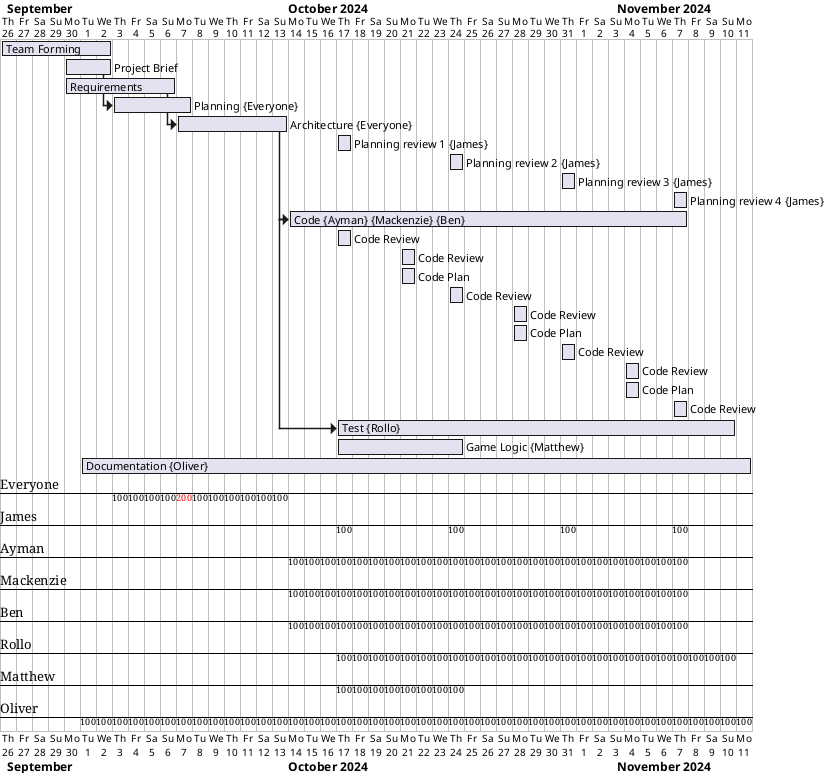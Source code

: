 @startgantt
printscale daily
[Team Forming] requires 7 days
[Project Brief] requires 3 days
[Requirements] requires 7 days
[Planning] on {Everyone} requires 5 days
[Architecture] requires 7 days 
Project starts 2024-09-26

[Team Forming] starts 2024-09-26
[Project Brief] starts at 2024-09-30
[Planning] starts at [Project Brief]'s end
[Planning review 1] on {James} starts 2024-10-17
[Planning review 2] on {James} starts 2024-10-24 
[Planning review 3] on {James} starts 2024-10-31 
[Planning review 4] on {James} starts 2024-11-07  
[Requirements] starts 2024-09-30
[Architecture] on {Everyone} starts at [Requirements]'s end

[Code] on {Ayman}{Mackenzie}{Ben} starts at [Architecture]'s end and ends 2024-11-07
[Code Review] as [CR1] starts 2024-10-17
[Code Review] as [CR2] starts 2024-10-21
[Code Plan] as [CP1] starts 2024-10-21
[Code Review] as [CR3] starts 2024-10-24
[Code Review] as [CR4] starts 2024-10-28
[Code Plan] as [CP2] starts 2024-10-28
[Code Review] as [CR5] starts 2024-10-31
[Code Review] as [CR6] starts 2024-11-04
[Code Plan] as [CP3] starts 2024-11-4
[Code Review] as [CR7] starts 2024-11-7

[Test] on {Rollo} starts 3 days after [Code]'s start and ends 2024-11-10

[Game Logic] on {Matthew} starts 2024-10-17 and ends 2024-10-24

[Documentation] on {Oliver} starts 2024-10-01 and ends 2024-11-11

@endgantt
